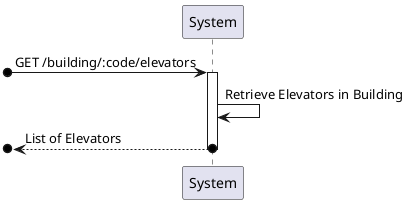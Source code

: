 @startuml SD Lv1

[o-> System : GET /building/:code/elevators
activate System

System -> System : Retrieve Elevators in Building

[o<--o System : List of Elevators
deactivate System

@enduml
